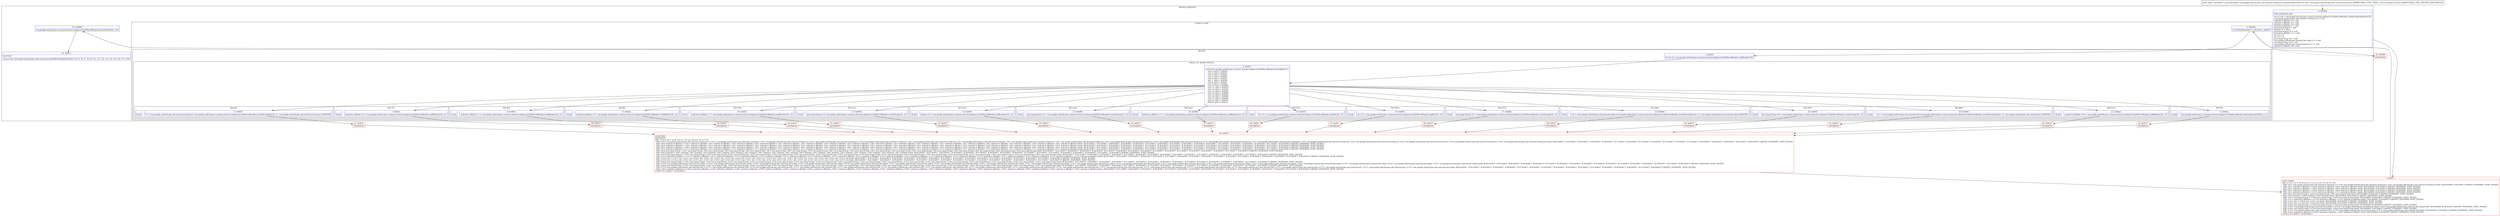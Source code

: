 digraph "CFG forcom.google.android.gms.ads.internal.overlay.zzn.createFromParcel(Landroid\/os\/Parcel;)Ljava\/lang\/Object;" {
subgraph cluster_Region_371273054 {
label = "R(4:0|(2:3|4)|22|23)";
node [shape=record,color=blue];
Node_0 [shape=record,label="{0\:\ 0x0000|MTH_ENTER_BLOCK\l|int int r19 = com.google.android.gms.common.internal.safeparcel.SafeParcelReader.validateObjectHeader(r22)\lcom.google.android.gms.ads.internal.overlay.zzc r3 = null\landroid.os.IBinder r4 = null\landroid.os.IBinder r5 = null\landroid.os.IBinder r6 = null\landroid.os.IBinder r7 = null\ljava.lang.String r8 = null\lboolean r9 = false\ljava.lang.String r10 = null\landroid.os.IBinder r11 = null\lint r12 = 0\lint r13 = 0\ljava.lang.String r14 = null\lcom.google.android.gms.internal.ads.zzbaj r15 = null\ljava.lang.String r16 = null\lcom.google.android.gms.ads.internal.zzh r17 = null\landroid.os.IBinder r18 = null\l}"];
subgraph cluster_LoopRegion_1543216849 {
label = "LOOP:0: (2:3|4)";
node [shape=record,color=blue];
Node_2 [shape=record,label="{2\:\ 0x001d|if (r22.dataPosition() \< r19) goto L_0x001f\l}"];
subgraph cluster_Region_1474592044 {
label = "R(2:3|4)";
node [shape=record,color=blue];
Node_3 [shape=record,label="{3\:\ 0x001f|int int r2 = com.google.android.gms.common.internal.safeparcel.SafeParcelReader.readHeader(r22)\l}"];
subgraph cluster_SwitchRegion_1847101264 {
label = "Switch: 16, default: R(2:5|1)";
node [shape=record,color=blue];
Node_4 [shape=record,label="{4\:\ 0x0027|switch(com.google.android.gms.common.internal.safeparcel.SafeParcelReader.getFieldId(r2)) \{\l    case 2: goto L_0x0030;\l    case 3: goto L_0x003c;\l    case 4: goto L_0x0043;\l    case 5: goto L_0x004a;\l    case 6: goto L_0x0051;\l    case 7: goto L_0x0058;\l    case 8: goto L_0x005f;\l    case 9: goto L_0x0066;\l    case 10: goto L_0x006d;\l    case 11: goto L_0x0074;\l    case 12: goto L_0x007b;\l    case 13: goto L_0x0082;\l    case 14: goto L_0x0089;\l    case 15: goto L_0x002a;\l    case 16: goto L_0x0095;\l    case 17: goto L_0x009d;\l    case 18: goto L_0x00ad;\l    default: goto L_0x002a;\l\}\l}"];
subgraph cluster_Region_1707710499 {
label = "R(2:6|1)";
node [shape=record,color=blue];
Node_6 [shape=record,label="{6\:\ 0x0030|r3 = (com.google.android.gms.ads.internal.overlay.zzc) com.google.android.gms.common.internal.safeparcel.SafeParcelReader.createParcelable(r22, r2, com.google.android.gms.ads.internal.overlay.zzc.CREATOR)\l}"];
Node_InsnContainer_1454370425 [shape=record,label="{|break\l}"];
}
subgraph cluster_Region_495390421 {
label = "R(2:7|1)";
node [shape=record,color=blue];
Node_7 [shape=record,label="{7\:\ 0x003c|android.os.IBinder r4 = com.google.android.gms.common.internal.safeparcel.SafeParcelReader.readIBinder(r22, r2)\l}"];
Node_InsnContainer_2035497345 [shape=record,label="{|break\l}"];
}
subgraph cluster_Region_47422438 {
label = "R(2:8|1)";
node [shape=record,color=blue];
Node_8 [shape=record,label="{8\:\ 0x0043|android.os.IBinder r5 = com.google.android.gms.common.internal.safeparcel.SafeParcelReader.readIBinder(r22, r2)\l}"];
Node_InsnContainer_123703790 [shape=record,label="{|break\l}"];
}
subgraph cluster_Region_89751675 {
label = "R(2:9|1)";
node [shape=record,color=blue];
Node_9 [shape=record,label="{9\:\ 0x004a|android.os.IBinder r6 = com.google.android.gms.common.internal.safeparcel.SafeParcelReader.readIBinder(r22, r2)\l}"];
Node_InsnContainer_1168054187 [shape=record,label="{|break\l}"];
}
subgraph cluster_Region_746068083 {
label = "R(2:10|1)";
node [shape=record,color=blue];
Node_10 [shape=record,label="{10\:\ 0x0051|android.os.IBinder r7 = com.google.android.gms.common.internal.safeparcel.SafeParcelReader.readIBinder(r22, r2)\l}"];
Node_InsnContainer_1818948935 [shape=record,label="{|break\l}"];
}
subgraph cluster_Region_162290319 {
label = "R(2:11|1)";
node [shape=record,color=blue];
Node_11 [shape=record,label="{11\:\ 0x0058|java.lang.String r8 = com.google.android.gms.common.internal.safeparcel.SafeParcelReader.createString(r22, r2)\l}"];
Node_InsnContainer_211109498 [shape=record,label="{|break\l}"];
}
subgraph cluster_Region_389999863 {
label = "R(2:12|1)";
node [shape=record,color=blue];
Node_12 [shape=record,label="{12\:\ 0x005f|boolean r9 = com.google.android.gms.common.internal.safeparcel.SafeParcelReader.readBoolean(r22, r2)\l}"];
Node_InsnContainer_2000578279 [shape=record,label="{|break\l}"];
}
subgraph cluster_Region_1580067891 {
label = "R(2:13|1)";
node [shape=record,color=blue];
Node_13 [shape=record,label="{13\:\ 0x0066|java.lang.String r10 = com.google.android.gms.common.internal.safeparcel.SafeParcelReader.createString(r22, r2)\l}"];
Node_InsnContainer_1243682276 [shape=record,label="{|break\l}"];
}
subgraph cluster_Region_855301125 {
label = "R(2:14|1)";
node [shape=record,color=blue];
Node_14 [shape=record,label="{14\:\ 0x006d|android.os.IBinder r11 = com.google.android.gms.common.internal.safeparcel.SafeParcelReader.readIBinder(r22, r2)\l}"];
Node_InsnContainer_1901723946 [shape=record,label="{|break\l}"];
}
subgraph cluster_Region_1500086519 {
label = "R(2:15|1)";
node [shape=record,color=blue];
Node_15 [shape=record,label="{15\:\ 0x0074|int r12 = com.google.android.gms.common.internal.safeparcel.SafeParcelReader.readInt(r22, r2)\l}"];
Node_InsnContainer_1473921005 [shape=record,label="{|break\l}"];
}
subgraph cluster_Region_969971321 {
label = "R(2:16|1)";
node [shape=record,color=blue];
Node_16 [shape=record,label="{16\:\ 0x007b|int r13 = com.google.android.gms.common.internal.safeparcel.SafeParcelReader.readInt(r22, r2)\l}"];
Node_InsnContainer_1406624431 [shape=record,label="{|break\l}"];
}
subgraph cluster_Region_145598724 {
label = "R(2:17|1)";
node [shape=record,color=blue];
Node_17 [shape=record,label="{17\:\ 0x0082|java.lang.String r14 = com.google.android.gms.common.internal.safeparcel.SafeParcelReader.createString(r22, r2)\l}"];
Node_InsnContainer_295424772 [shape=record,label="{|break\l}"];
}
subgraph cluster_Region_1817396960 {
label = "R(2:18|1)";
node [shape=record,color=blue];
Node_18 [shape=record,label="{18\:\ 0x0089|r15 = (com.google.android.gms.internal.ads.zzbaj) com.google.android.gms.common.internal.safeparcel.SafeParcelReader.createParcelable(r22, r2, com.google.android.gms.internal.ads.zzbaj.CREATOR)\l}"];
Node_InsnContainer_812237644 [shape=record,label="{|break\l}"];
}
subgraph cluster_Region_2041056677 {
label = "R(2:19|1)";
node [shape=record,color=blue];
Node_19 [shape=record,label="{19\:\ 0x0095|java.lang.String r16 = com.google.android.gms.common.internal.safeparcel.SafeParcelReader.createString(r22, r2)\l}"];
Node_InsnContainer_919255035 [shape=record,label="{|break\l}"];
}
subgraph cluster_Region_1148600247 {
label = "R(2:20|1)";
node [shape=record,color=blue];
Node_20 [shape=record,label="{20\:\ 0x009d|r17 = (com.google.android.gms.ads.internal.zzh) com.google.android.gms.common.internal.safeparcel.SafeParcelReader.createParcelable(r22, r2, com.google.android.gms.ads.internal.zzh.CREATOR)\l}"];
Node_InsnContainer_1591769495 [shape=record,label="{|break\l}"];
}
subgraph cluster_Region_569789364 {
label = "R(2:21|1)";
node [shape=record,color=blue];
Node_21 [shape=record,label="{21\:\ 0x00ad|android.os.IBinder r18 = com.google.android.gms.common.internal.safeparcel.SafeParcelReader.readIBinder(r22, r2)\l}"];
Node_InsnContainer_296518332 [shape=record,label="{|break\l}"];
}
subgraph cluster_Region_468096675 {
label = "R(2:5|1)";
node [shape=record,color=blue];
Node_5 [shape=record,label="{5\:\ 0x002a|com.google.android.gms.common.internal.safeparcel.SafeParcelReader.skipUnknownField(r22, r2)\l}"];
Node_InsnContainer_1872842854 [shape=record,label="{|break\l}"];
}
}
}
}
Node_22 [shape=record,label="{22\:\ 0x00b5|com.google.android.gms.common.internal.safeparcel.SafeParcelReader.ensureAtEnd(r22, r19)\l}"];
Node_23 [shape=record,label="{23\:\ 0x00c1|RETURN\l|return new com.google.android.gms.ads.internal.overlay.AdOverlayInfoParcel(r3, r4, r5, r6, r7, r8, r9, r10, r11, r12, r13, r14, r15, r16, r17, r18)\l}"];
}
Node_1 [shape=record,color=red,label="{1\:\ 0x0017|LOOP_START\lPHI: r3 r4 r5 r6 r7 r8 r9 r10 r11 r12 r13 r14 r15 r16 r17 r18 \l  PHI: (r3v1 com.google.android.gms.ads.internal.overlay.zzc) = (r3v0 com.google.android.gms.ads.internal.overlay.zzc), (r3v2 com.google.android.gms.ads.internal.overlay.zzc) binds: [B:0:0x0000, B:24:0x0017] A[DONT_GENERATE, DONT_INLINE]\l  PHI: (r4v1 android.os.IBinder) = (r4v0 android.os.IBinder), (r4v2 android.os.IBinder) binds: [B:0:0x0000, B:24:0x0017] A[DONT_GENERATE, DONT_INLINE]\l  PHI: (r5v1 android.os.IBinder) = (r5v0 android.os.IBinder), (r5v2 android.os.IBinder) binds: [B:0:0x0000, B:24:0x0017] A[DONT_GENERATE, DONT_INLINE]\l  PHI: (r6v1 android.os.IBinder) = (r6v0 android.os.IBinder), (r6v2 android.os.IBinder) binds: [B:0:0x0000, B:24:0x0017] A[DONT_GENERATE, DONT_INLINE]\l  PHI: (r7v1 android.os.IBinder) = (r7v0 android.os.IBinder), (r7v2 android.os.IBinder) binds: [B:0:0x0000, B:24:0x0017] A[DONT_GENERATE, DONT_INLINE]\l  PHI: (r8v1 java.lang.String) = (r8v0 java.lang.String), (r8v2 java.lang.String) binds: [B:0:0x0000, B:24:0x0017] A[DONT_GENERATE, DONT_INLINE]\l  PHI: (r9v1 boolean) = (r9v0 boolean), (r9v2 boolean) binds: [B:0:0x0000, B:24:0x0017] A[DONT_GENERATE, DONT_INLINE]\l  PHI: (r10v1 java.lang.String) = (r10v0 java.lang.String), (r10v2 java.lang.String) binds: [B:0:0x0000, B:24:0x0017] A[DONT_GENERATE, DONT_INLINE]\l  PHI: (r11v1 android.os.IBinder) = (r11v0 android.os.IBinder), (r11v2 android.os.IBinder) binds: [B:0:0x0000, B:24:0x0017] A[DONT_GENERATE, DONT_INLINE]\l  PHI: (r12v1 int) = (r12v0 int), (r12v2 int) binds: [B:0:0x0000, B:24:0x0017] A[DONT_GENERATE, DONT_INLINE]\l  PHI: (r13v1 int) = (r13v0 int), (r13v2 int) binds: [B:0:0x0000, B:24:0x0017] A[DONT_GENERATE, DONT_INLINE]\l  PHI: (r14v1 java.lang.String) = (r14v0 java.lang.String), (r14v2 java.lang.String) binds: [B:0:0x0000, B:24:0x0017] A[DONT_GENERATE, DONT_INLINE]\l  PHI: (r15v1 com.google.android.gms.internal.ads.zzbaj) = (r15v0 com.google.android.gms.internal.ads.zzbaj), (r15v2 com.google.android.gms.internal.ads.zzbaj) binds: [B:0:0x0000, B:24:0x0017] A[DONT_GENERATE, DONT_INLINE]\l  PHI: (r16v1 java.lang.String) = (r16v0 java.lang.String), (r16v2 java.lang.String) binds: [B:0:0x0000, B:24:0x0017] A[DONT_GENERATE, DONT_INLINE]\l  PHI: (r17v1 com.google.android.gms.ads.internal.zzh) = (r17v0 com.google.android.gms.ads.internal.zzh), (r17v2 com.google.android.gms.ads.internal.zzh) binds: [B:0:0x0000, B:24:0x0017] A[DONT_GENERATE, DONT_INLINE]\l  PHI: (r18v1 android.os.IBinder) = (r18v0 android.os.IBinder), (r18v2 android.os.IBinder) binds: [B:0:0x0000, B:24:0x0017] A[DONT_GENERATE, DONT_INLINE]\lLOOP:0: B:1:0x0017\-\>B:24:0x0017\l}"];
Node_24 [shape=record,color=red,label="{24\:\ 0x0017|LOOP_END\lSYNTHETIC\lPHI: r3 r4 r5 r6 r7 r8 r9 r10 r11 r12 r13 r14 r15 r16 r17 r18 \l  PHI: (r3v2 com.google.android.gms.ads.internal.overlay.zzc) = (r3v1 com.google.android.gms.ads.internal.overlay.zzc), (r3v1 com.google.android.gms.ads.internal.overlay.zzc), (r3v1 com.google.android.gms.ads.internal.overlay.zzc), (r3v1 com.google.android.gms.ads.internal.overlay.zzc), (r3v1 com.google.android.gms.ads.internal.overlay.zzc), (r3v1 com.google.android.gms.ads.internal.overlay.zzc), (r3v1 com.google.android.gms.ads.internal.overlay.zzc), (r3v1 com.google.android.gms.ads.internal.overlay.zzc), (r3v1 com.google.android.gms.ads.internal.overlay.zzc), (r3v1 com.google.android.gms.ads.internal.overlay.zzc), (r3v1 com.google.android.gms.ads.internal.overlay.zzc), (r3v1 com.google.android.gms.ads.internal.overlay.zzc), (r3v1 com.google.android.gms.ads.internal.overlay.zzc), (r3v1 com.google.android.gms.ads.internal.overlay.zzc), (r3v1 com.google.android.gms.ads.internal.overlay.zzc), (r3v4 com.google.android.gms.ads.internal.overlay.zzc), (r3v1 com.google.android.gms.ads.internal.overlay.zzc) binds: [B:42:0x0017, B:41:0x0017, B:40:0x0017, B:39:0x0017, B:38:0x0017, B:37:0x0017, B:36:0x0017, B:35:0x0017, B:34:0x0017, B:33:0x0017, B:32:0x0017, B:31:0x0017, B:30:0x0017, B:29:0x0017, B:28:0x0017, B:27:0x0017, B:26:0x0017] A[DONT_GENERATE, DONT_INLINE]\l  PHI: (r4v2 android.os.IBinder) = (r4v1 android.os.IBinder), (r4v1 android.os.IBinder), (r4v1 android.os.IBinder), (r4v1 android.os.IBinder), (r4v1 android.os.IBinder), (r4v1 android.os.IBinder), (r4v1 android.os.IBinder), (r4v1 android.os.IBinder), (r4v1 android.os.IBinder), (r4v1 android.os.IBinder), (r4v1 android.os.IBinder), (r4v1 android.os.IBinder), (r4v1 android.os.IBinder), (r4v1 android.os.IBinder), (r4v3 android.os.IBinder), (r4v1 android.os.IBinder), (r4v1 android.os.IBinder) binds: [B:42:0x0017, B:41:0x0017, B:40:0x0017, B:39:0x0017, B:38:0x0017, B:37:0x0017, B:36:0x0017, B:35:0x0017, B:34:0x0017, B:33:0x0017, B:32:0x0017, B:31:0x0017, B:30:0x0017, B:29:0x0017, B:28:0x0017, B:27:0x0017, B:26:0x0017] A[DONT_GENERATE, DONT_INLINE]\l  PHI: (r5v2 android.os.IBinder) = (r5v1 android.os.IBinder), (r5v1 android.os.IBinder), (r5v1 android.os.IBinder), (r5v1 android.os.IBinder), (r5v1 android.os.IBinder), (r5v1 android.os.IBinder), (r5v1 android.os.IBinder), (r5v1 android.os.IBinder), (r5v1 android.os.IBinder), (r5v1 android.os.IBinder), (r5v1 android.os.IBinder), (r5v1 android.os.IBinder), (r5v1 android.os.IBinder), (r5v3 android.os.IBinder), (r5v1 android.os.IBinder), (r5v1 android.os.IBinder), (r5v1 android.os.IBinder) binds: [B:42:0x0017, B:41:0x0017, B:40:0x0017, B:39:0x0017, B:38:0x0017, B:37:0x0017, B:36:0x0017, B:35:0x0017, B:34:0x0017, B:33:0x0017, B:32:0x0017, B:31:0x0017, B:30:0x0017, B:29:0x0017, B:28:0x0017, B:27:0x0017, B:26:0x0017] A[DONT_GENERATE, DONT_INLINE]\l  PHI: (r6v2 android.os.IBinder) = (r6v1 android.os.IBinder), (r6v1 android.os.IBinder), (r6v1 android.os.IBinder), (r6v1 android.os.IBinder), (r6v1 android.os.IBinder), (r6v1 android.os.IBinder), (r6v1 android.os.IBinder), (r6v1 android.os.IBinder), (r6v1 android.os.IBinder), (r6v1 android.os.IBinder), (r6v1 android.os.IBinder), (r6v1 android.os.IBinder), (r6v3 android.os.IBinder), (r6v1 android.os.IBinder), (r6v1 android.os.IBinder), (r6v1 android.os.IBinder), (r6v1 android.os.IBinder) binds: [B:42:0x0017, B:41:0x0017, B:40:0x0017, B:39:0x0017, B:38:0x0017, B:37:0x0017, B:36:0x0017, B:35:0x0017, B:34:0x0017, B:33:0x0017, B:32:0x0017, B:31:0x0017, B:30:0x0017, B:29:0x0017, B:28:0x0017, B:27:0x0017, B:26:0x0017] A[DONT_GENERATE, DONT_INLINE]\l  PHI: (r7v2 android.os.IBinder) = (r7v1 android.os.IBinder), (r7v1 android.os.IBinder), (r7v1 android.os.IBinder), (r7v1 android.os.IBinder), (r7v1 android.os.IBinder), (r7v1 android.os.IBinder), (r7v1 android.os.IBinder), (r7v1 android.os.IBinder), (r7v1 android.os.IBinder), (r7v1 android.os.IBinder), (r7v1 android.os.IBinder), (r7v3 android.os.IBinder), (r7v1 android.os.IBinder), (r7v1 android.os.IBinder), (r7v1 android.os.IBinder), (r7v1 android.os.IBinder), (r7v1 android.os.IBinder) binds: [B:42:0x0017, B:41:0x0017, B:40:0x0017, B:39:0x0017, B:38:0x0017, B:37:0x0017, B:36:0x0017, B:35:0x0017, B:34:0x0017, B:33:0x0017, B:32:0x0017, B:31:0x0017, B:30:0x0017, B:29:0x0017, B:28:0x0017, B:27:0x0017, B:26:0x0017] A[DONT_GENERATE, DONT_INLINE]\l  PHI: (r8v2 java.lang.String) = (r8v1 java.lang.String), (r8v1 java.lang.String), (r8v1 java.lang.String), (r8v1 java.lang.String), (r8v1 java.lang.String), (r8v1 java.lang.String), (r8v1 java.lang.String), (r8v1 java.lang.String), (r8v1 java.lang.String), (r8v1 java.lang.String), (r8v3 java.lang.String), (r8v1 java.lang.String), (r8v1 java.lang.String), (r8v1 java.lang.String), (r8v1 java.lang.String), (r8v1 java.lang.String), (r8v1 java.lang.String) binds: [B:42:0x0017, B:41:0x0017, B:40:0x0017, B:39:0x0017, B:38:0x0017, B:37:0x0017, B:36:0x0017, B:35:0x0017, B:34:0x0017, B:33:0x0017, B:32:0x0017, B:31:0x0017, B:30:0x0017, B:29:0x0017, B:28:0x0017, B:27:0x0017, B:26:0x0017] A[DONT_GENERATE, DONT_INLINE]\l  PHI: (r9v2 boolean) = (r9v1 boolean), (r9v1 boolean), (r9v1 boolean), (r9v1 boolean), (r9v1 boolean), (r9v1 boolean), (r9v1 boolean), (r9v1 boolean), (r9v1 boolean), (r9v3 boolean), (r9v1 boolean), (r9v1 boolean), (r9v1 boolean), (r9v1 boolean), (r9v1 boolean), (r9v1 boolean), (r9v1 boolean) binds: [B:42:0x0017, B:41:0x0017, B:40:0x0017, B:39:0x0017, B:38:0x0017, B:37:0x0017, B:36:0x0017, B:35:0x0017, B:34:0x0017, B:33:0x0017, B:32:0x0017, B:31:0x0017, B:30:0x0017, B:29:0x0017, B:28:0x0017, B:27:0x0017, B:26:0x0017] A[DONT_GENERATE, DONT_INLINE]\l  PHI: (r10v2 java.lang.String) = (r10v1 java.lang.String), (r10v1 java.lang.String), (r10v1 java.lang.String), (r10v1 java.lang.String), (r10v1 java.lang.String), (r10v1 java.lang.String), (r10v1 java.lang.String), (r10v1 java.lang.String), (r10v3 java.lang.String), (r10v1 java.lang.String), (r10v1 java.lang.String), (r10v1 java.lang.String), (r10v1 java.lang.String), (r10v1 java.lang.String), (r10v1 java.lang.String), (r10v1 java.lang.String), (r10v1 java.lang.String) binds: [B:42:0x0017, B:41:0x0017, B:40:0x0017, B:39:0x0017, B:38:0x0017, B:37:0x0017, B:36:0x0017, B:35:0x0017, B:34:0x0017, B:33:0x0017, B:32:0x0017, B:31:0x0017, B:30:0x0017, B:29:0x0017, B:28:0x0017, B:27:0x0017, B:26:0x0017] A[DONT_GENERATE, DONT_INLINE]\l  PHI: (r11v2 android.os.IBinder) = (r11v1 android.os.IBinder), (r11v1 android.os.IBinder), (r11v1 android.os.IBinder), (r11v1 android.os.IBinder), (r11v1 android.os.IBinder), (r11v1 android.os.IBinder), (r11v1 android.os.IBinder), (r11v3 android.os.IBinder), (r11v1 android.os.IBinder), (r11v1 android.os.IBinder), (r11v1 android.os.IBinder), (r11v1 android.os.IBinder), (r11v1 android.os.IBinder), (r11v1 android.os.IBinder), (r11v1 android.os.IBinder), (r11v1 android.os.IBinder), (r11v1 android.os.IBinder) binds: [B:42:0x0017, B:41:0x0017, B:40:0x0017, B:39:0x0017, B:38:0x0017, B:37:0x0017, B:36:0x0017, B:35:0x0017, B:34:0x0017, B:33:0x0017, B:32:0x0017, B:31:0x0017, B:30:0x0017, B:29:0x0017, B:28:0x0017, B:27:0x0017, B:26:0x0017] A[DONT_GENERATE, DONT_INLINE]\l  PHI: (r12v2 int) = (r12v1 int), (r12v1 int), (r12v1 int), (r12v1 int), (r12v1 int), (r12v1 int), (r12v3 int), (r12v1 int), (r12v1 int), (r12v1 int), (r12v1 int), (r12v1 int), (r12v1 int), (r12v1 int), (r12v1 int), (r12v1 int), (r12v1 int) binds: [B:42:0x0017, B:41:0x0017, B:40:0x0017, B:39:0x0017, B:38:0x0017, B:37:0x0017, B:36:0x0017, B:35:0x0017, B:34:0x0017, B:33:0x0017, B:32:0x0017, B:31:0x0017, B:30:0x0017, B:29:0x0017, B:28:0x0017, B:27:0x0017, B:26:0x0017] A[DONT_GENERATE, DONT_INLINE]\l  PHI: (r13v2 int) = (r13v1 int), (r13v1 int), (r13v1 int), (r13v1 int), (r13v1 int), (r13v3 int), (r13v1 int), (r13v1 int), (r13v1 int), (r13v1 int), (r13v1 int), (r13v1 int), (r13v1 int), (r13v1 int), (r13v1 int), (r13v1 int), (r13v1 int) binds: [B:42:0x0017, B:41:0x0017, B:40:0x0017, B:39:0x0017, B:38:0x0017, B:37:0x0017, B:36:0x0017, B:35:0x0017, B:34:0x0017, B:33:0x0017, B:32:0x0017, B:31:0x0017, B:30:0x0017, B:29:0x0017, B:28:0x0017, B:27:0x0017, B:26:0x0017] A[DONT_GENERATE, DONT_INLINE]\l  PHI: (r14v2 java.lang.String) = (r14v1 java.lang.String), (r14v1 java.lang.String), (r14v1 java.lang.String), (r14v1 java.lang.String), (r14v3 java.lang.String), (r14v1 java.lang.String), (r14v1 java.lang.String), (r14v1 java.lang.String), (r14v1 java.lang.String), (r14v1 java.lang.String), (r14v1 java.lang.String), (r14v1 java.lang.String), (r14v1 java.lang.String), (r14v1 java.lang.String), (r14v1 java.lang.String), (r14v1 java.lang.String), (r14v1 java.lang.String) binds: [B:42:0x0017, B:41:0x0017, B:40:0x0017, B:39:0x0017, B:38:0x0017, B:37:0x0017, B:36:0x0017, B:35:0x0017, B:34:0x0017, B:33:0x0017, B:32:0x0017, B:31:0x0017, B:30:0x0017, B:29:0x0017, B:28:0x0017, B:27:0x0017, B:26:0x0017] A[DONT_GENERATE, DONT_INLINE]\l  PHI: (r15v2 com.google.android.gms.internal.ads.zzbaj) = (r15v1 com.google.android.gms.internal.ads.zzbaj), (r15v1 com.google.android.gms.internal.ads.zzbaj), (r15v1 com.google.android.gms.internal.ads.zzbaj), (r15v4 com.google.android.gms.internal.ads.zzbaj), (r15v1 com.google.android.gms.internal.ads.zzbaj), (r15v1 com.google.android.gms.internal.ads.zzbaj), (r15v1 com.google.android.gms.internal.ads.zzbaj), (r15v1 com.google.android.gms.internal.ads.zzbaj), (r15v1 com.google.android.gms.internal.ads.zzbaj), (r15v1 com.google.android.gms.internal.ads.zzbaj), (r15v1 com.google.android.gms.internal.ads.zzbaj), (r15v1 com.google.android.gms.internal.ads.zzbaj), (r15v1 com.google.android.gms.internal.ads.zzbaj), (r15v1 com.google.android.gms.internal.ads.zzbaj), (r15v1 com.google.android.gms.internal.ads.zzbaj), (r15v1 com.google.android.gms.internal.ads.zzbaj), (r15v1 com.google.android.gms.internal.ads.zzbaj) binds: [B:42:0x0017, B:41:0x0017, B:40:0x0017, B:39:0x0017, B:38:0x0017, B:37:0x0017, B:36:0x0017, B:35:0x0017, B:34:0x0017, B:33:0x0017, B:32:0x0017, B:31:0x0017, B:30:0x0017, B:29:0x0017, B:28:0x0017, B:27:0x0017, B:26:0x0017] A[DONT_GENERATE, DONT_INLINE]\l  PHI: (r16v2 java.lang.String) = (r16v1 java.lang.String), (r16v1 java.lang.String), (r16v3 java.lang.String), (r16v1 java.lang.String), (r16v1 java.lang.String), (r16v1 java.lang.String), (r16v1 java.lang.String), (r16v1 java.lang.String), (r16v1 java.lang.String), (r16v1 java.lang.String), (r16v1 java.lang.String), (r16v1 java.lang.String), (r16v1 java.lang.String), (r16v1 java.lang.String), (r16v1 java.lang.String), (r16v1 java.lang.String), (r16v1 java.lang.String) binds: [B:42:0x0017, B:41:0x0017, B:40:0x0017, B:39:0x0017, B:38:0x0017, B:37:0x0017, B:36:0x0017, B:35:0x0017, B:34:0x0017, B:33:0x0017, B:32:0x0017, B:31:0x0017, B:30:0x0017, B:29:0x0017, B:28:0x0017, B:27:0x0017, B:26:0x0017] A[DONT_GENERATE, DONT_INLINE]\l  PHI: (r17v2 com.google.android.gms.ads.internal.zzh) = (r17v1 com.google.android.gms.ads.internal.zzh), (r17v4 com.google.android.gms.ads.internal.zzh), (r17v1 com.google.android.gms.ads.internal.zzh), (r17v1 com.google.android.gms.ads.internal.zzh), (r17v1 com.google.android.gms.ads.internal.zzh), (r17v1 com.google.android.gms.ads.internal.zzh), (r17v1 com.google.android.gms.ads.internal.zzh), (r17v1 com.google.android.gms.ads.internal.zzh), (r17v1 com.google.android.gms.ads.internal.zzh), (r17v1 com.google.android.gms.ads.internal.zzh), (r17v1 com.google.android.gms.ads.internal.zzh), (r17v1 com.google.android.gms.ads.internal.zzh), (r17v1 com.google.android.gms.ads.internal.zzh), (r17v1 com.google.android.gms.ads.internal.zzh), (r17v1 com.google.android.gms.ads.internal.zzh), (r17v1 com.google.android.gms.ads.internal.zzh), (r17v1 com.google.android.gms.ads.internal.zzh) binds: [B:42:0x0017, B:41:0x0017, B:40:0x0017, B:39:0x0017, B:38:0x0017, B:37:0x0017, B:36:0x0017, B:35:0x0017, B:34:0x0017, B:33:0x0017, B:32:0x0017, B:31:0x0017, B:30:0x0017, B:29:0x0017, B:28:0x0017, B:27:0x0017, B:26:0x0017] A[DONT_GENERATE, DONT_INLINE]\l  PHI: (r18v2 android.os.IBinder) = (r18v3 android.os.IBinder), (r18v1 android.os.IBinder), (r18v1 android.os.IBinder), (r18v1 android.os.IBinder), (r18v1 android.os.IBinder), (r18v1 android.os.IBinder), (r18v1 android.os.IBinder), (r18v1 android.os.IBinder), (r18v1 android.os.IBinder), (r18v1 android.os.IBinder), (r18v1 android.os.IBinder), (r18v1 android.os.IBinder), (r18v1 android.os.IBinder), (r18v1 android.os.IBinder), (r18v1 android.os.IBinder), (r18v1 android.os.IBinder), (r18v1 android.os.IBinder) binds: [B:42:0x0017, B:41:0x0017, B:40:0x0017, B:39:0x0017, B:38:0x0017, B:37:0x0017, B:36:0x0017, B:35:0x0017, B:34:0x0017, B:33:0x0017, B:32:0x0017, B:31:0x0017, B:30:0x0017, B:29:0x0017, B:28:0x0017, B:27:0x0017, B:26:0x0017] A[DONT_GENERATE, DONT_INLINE]\lLOOP:0: B:1:0x0017\-\>B:24:0x0017\l}"];
Node_25 [shape=record,color=red,label="{25\:\ 0x00b5|SYNTHETIC\l}"];
Node_26 [shape=record,color=red,label="{26\:\ 0x0017|SYNTHETIC\l}"];
Node_27 [shape=record,color=red,label="{27\:\ 0x0017|SYNTHETIC\l}"];
Node_28 [shape=record,color=red,label="{28\:\ 0x0017|SYNTHETIC\l}"];
Node_29 [shape=record,color=red,label="{29\:\ 0x0017|SYNTHETIC\l}"];
Node_30 [shape=record,color=red,label="{30\:\ 0x0017|SYNTHETIC\l}"];
Node_31 [shape=record,color=red,label="{31\:\ 0x0017|SYNTHETIC\l}"];
Node_32 [shape=record,color=red,label="{32\:\ 0x0017|SYNTHETIC\l}"];
Node_33 [shape=record,color=red,label="{33\:\ 0x0017|SYNTHETIC\l}"];
Node_34 [shape=record,color=red,label="{34\:\ 0x0017|SYNTHETIC\l}"];
Node_35 [shape=record,color=red,label="{35\:\ 0x0017|SYNTHETIC\l}"];
Node_36 [shape=record,color=red,label="{36\:\ 0x0017|SYNTHETIC\l}"];
Node_37 [shape=record,color=red,label="{37\:\ 0x0017|SYNTHETIC\l}"];
Node_38 [shape=record,color=red,label="{38\:\ 0x0017|SYNTHETIC\l}"];
Node_39 [shape=record,color=red,label="{39\:\ 0x0017|SYNTHETIC\l}"];
Node_40 [shape=record,color=red,label="{40\:\ 0x0017|SYNTHETIC\l}"];
Node_41 [shape=record,color=red,label="{41\:\ 0x0017|SYNTHETIC\l}"];
Node_42 [shape=record,color=red,label="{42\:\ 0x0017|SYNTHETIC\l}"];
MethodNode[shape=record,label="{public final \/* synthetic *\/ java.lang.Object com.google.android.gms.ads.internal.overlay.zzn.createFromParcel((r21v0 'this' com.google.android.gms.ads.internal.overlay.zzn A[IMMUTABLE_TYPE, THIS]), (r22v0 android.os.Parcel A[IMMUTABLE_TYPE, METHOD_ARGUMENT])) }"];
MethodNode -> Node_0;
Node_0 -> Node_1;
Node_2 -> Node_3;
Node_2 -> Node_25[style=dashed];
Node_3 -> Node_4;
Node_4 -> Node_5;
Node_4 -> Node_6;
Node_4 -> Node_7;
Node_4 -> Node_8;
Node_4 -> Node_9;
Node_4 -> Node_10;
Node_4 -> Node_11;
Node_4 -> Node_12;
Node_4 -> Node_13;
Node_4 -> Node_14;
Node_4 -> Node_15;
Node_4 -> Node_16;
Node_4 -> Node_17;
Node_4 -> Node_18;
Node_4 -> Node_19;
Node_4 -> Node_20;
Node_4 -> Node_21;
Node_6 -> Node_27;
Node_7 -> Node_28;
Node_8 -> Node_29;
Node_9 -> Node_30;
Node_10 -> Node_31;
Node_11 -> Node_32;
Node_12 -> Node_33;
Node_13 -> Node_34;
Node_14 -> Node_35;
Node_15 -> Node_36;
Node_16 -> Node_37;
Node_17 -> Node_38;
Node_18 -> Node_39;
Node_19 -> Node_40;
Node_20 -> Node_41;
Node_21 -> Node_42;
Node_5 -> Node_26;
Node_22 -> Node_23;
Node_1 -> Node_2;
Node_24 -> Node_1;
Node_25 -> Node_22;
Node_26 -> Node_24;
Node_27 -> Node_24;
Node_28 -> Node_24;
Node_29 -> Node_24;
Node_30 -> Node_24;
Node_31 -> Node_24;
Node_32 -> Node_24;
Node_33 -> Node_24;
Node_34 -> Node_24;
Node_35 -> Node_24;
Node_36 -> Node_24;
Node_37 -> Node_24;
Node_38 -> Node_24;
Node_39 -> Node_24;
Node_40 -> Node_24;
Node_41 -> Node_24;
Node_42 -> Node_24;
}

